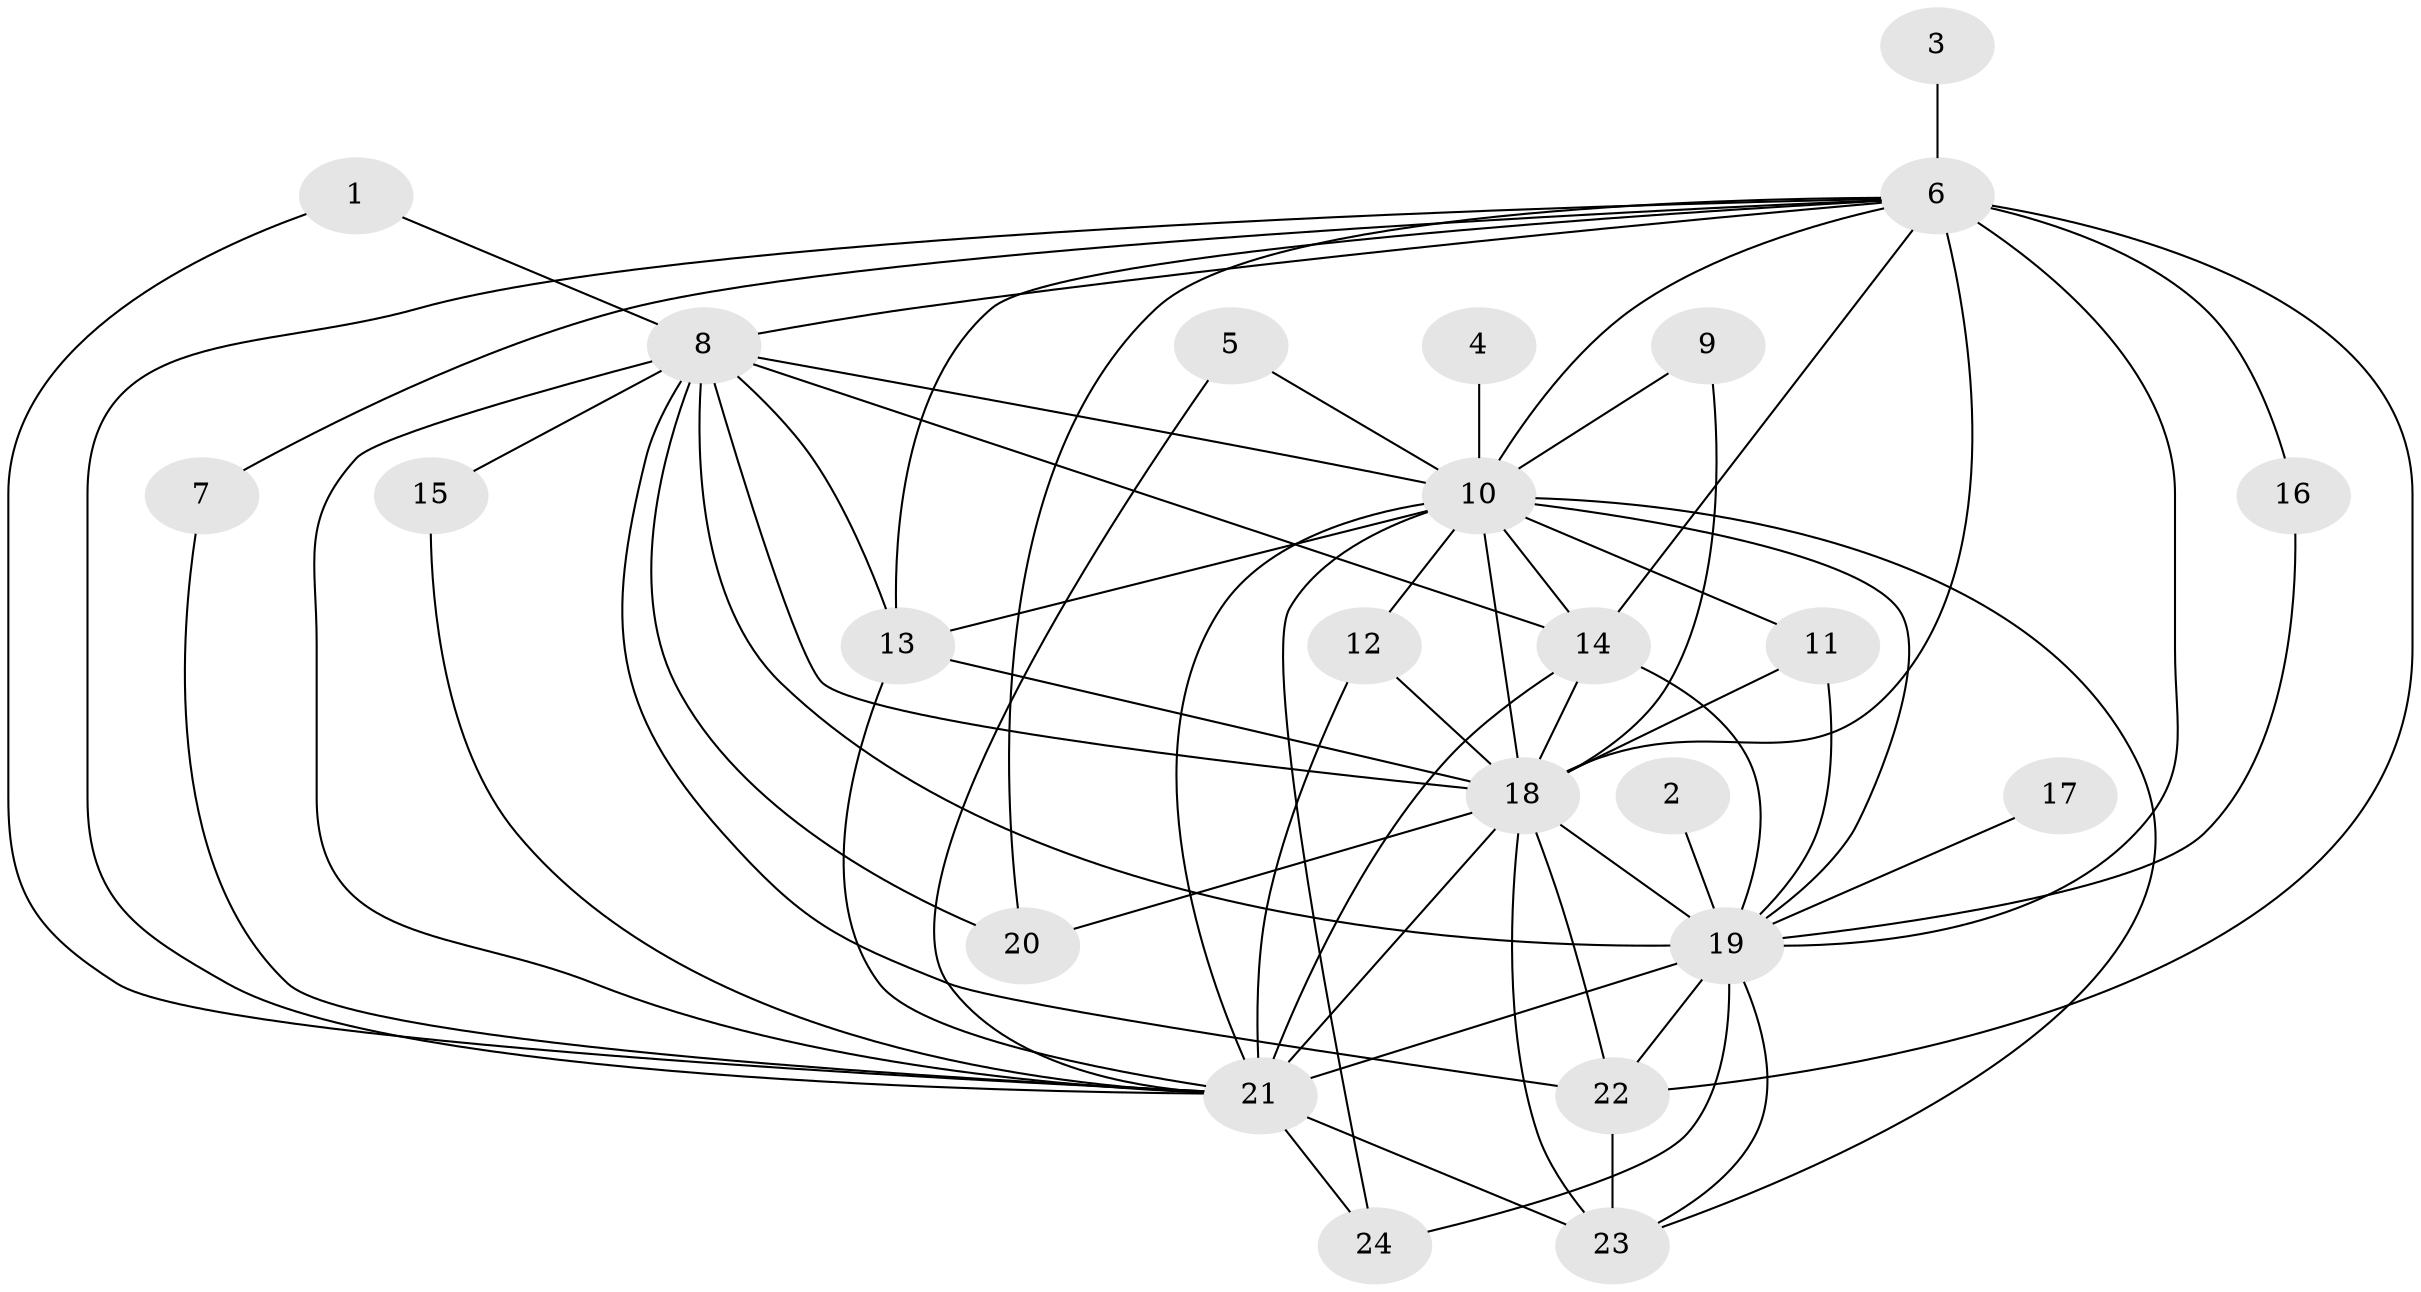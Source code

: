 // original degree distribution, {18: 0.0136986301369863, 21: 0.0410958904109589, 17: 0.0273972602739726, 16: 0.0273972602739726, 12: 0.0136986301369863, 29: 0.0136986301369863, 2: 0.6301369863013698, 4: 0.0821917808219178, 3: 0.1232876712328767, 6: 0.0136986301369863, 5: 0.0136986301369863}
// Generated by graph-tools (version 1.1) at 2025/36/03/04/25 23:36:17]
// undirected, 24 vertices, 63 edges
graph export_dot {
  node [color=gray90,style=filled];
  1;
  2;
  3;
  4;
  5;
  6;
  7;
  8;
  9;
  10;
  11;
  12;
  13;
  14;
  15;
  16;
  17;
  18;
  19;
  20;
  21;
  22;
  23;
  24;
  1 -- 8 [weight=1.0];
  1 -- 21 [weight=1.0];
  2 -- 19 [weight=1.0];
  3 -- 6 [weight=1.0];
  4 -- 10 [weight=1.0];
  5 -- 10 [weight=1.0];
  5 -- 21 [weight=1.0];
  6 -- 7 [weight=1.0];
  6 -- 8 [weight=1.0];
  6 -- 10 [weight=1.0];
  6 -- 13 [weight=1.0];
  6 -- 14 [weight=1.0];
  6 -- 16 [weight=1.0];
  6 -- 18 [weight=3.0];
  6 -- 19 [weight=6.0];
  6 -- 20 [weight=1.0];
  6 -- 21 [weight=1.0];
  6 -- 22 [weight=1.0];
  7 -- 21 [weight=1.0];
  8 -- 10 [weight=1.0];
  8 -- 13 [weight=1.0];
  8 -- 14 [weight=1.0];
  8 -- 15 [weight=2.0];
  8 -- 18 [weight=4.0];
  8 -- 19 [weight=3.0];
  8 -- 20 [weight=1.0];
  8 -- 21 [weight=2.0];
  8 -- 22 [weight=1.0];
  9 -- 10 [weight=1.0];
  9 -- 18 [weight=1.0];
  10 -- 11 [weight=1.0];
  10 -- 12 [weight=1.0];
  10 -- 13 [weight=1.0];
  10 -- 14 [weight=1.0];
  10 -- 18 [weight=6.0];
  10 -- 19 [weight=2.0];
  10 -- 21 [weight=1.0];
  10 -- 23 [weight=1.0];
  10 -- 24 [weight=1.0];
  11 -- 18 [weight=1.0];
  11 -- 19 [weight=2.0];
  12 -- 18 [weight=1.0];
  12 -- 21 [weight=1.0];
  13 -- 18 [weight=1.0];
  13 -- 21 [weight=1.0];
  14 -- 18 [weight=4.0];
  14 -- 19 [weight=2.0];
  14 -- 21 [weight=1.0];
  15 -- 21 [weight=1.0];
  16 -- 19 [weight=1.0];
  17 -- 19 [weight=3.0];
  18 -- 19 [weight=9.0];
  18 -- 20 [weight=1.0];
  18 -- 21 [weight=5.0];
  18 -- 22 [weight=4.0];
  18 -- 23 [weight=1.0];
  19 -- 21 [weight=5.0];
  19 -- 22 [weight=2.0];
  19 -- 23 [weight=1.0];
  19 -- 24 [weight=1.0];
  21 -- 23 [weight=1.0];
  21 -- 24 [weight=1.0];
  22 -- 23 [weight=2.0];
}
